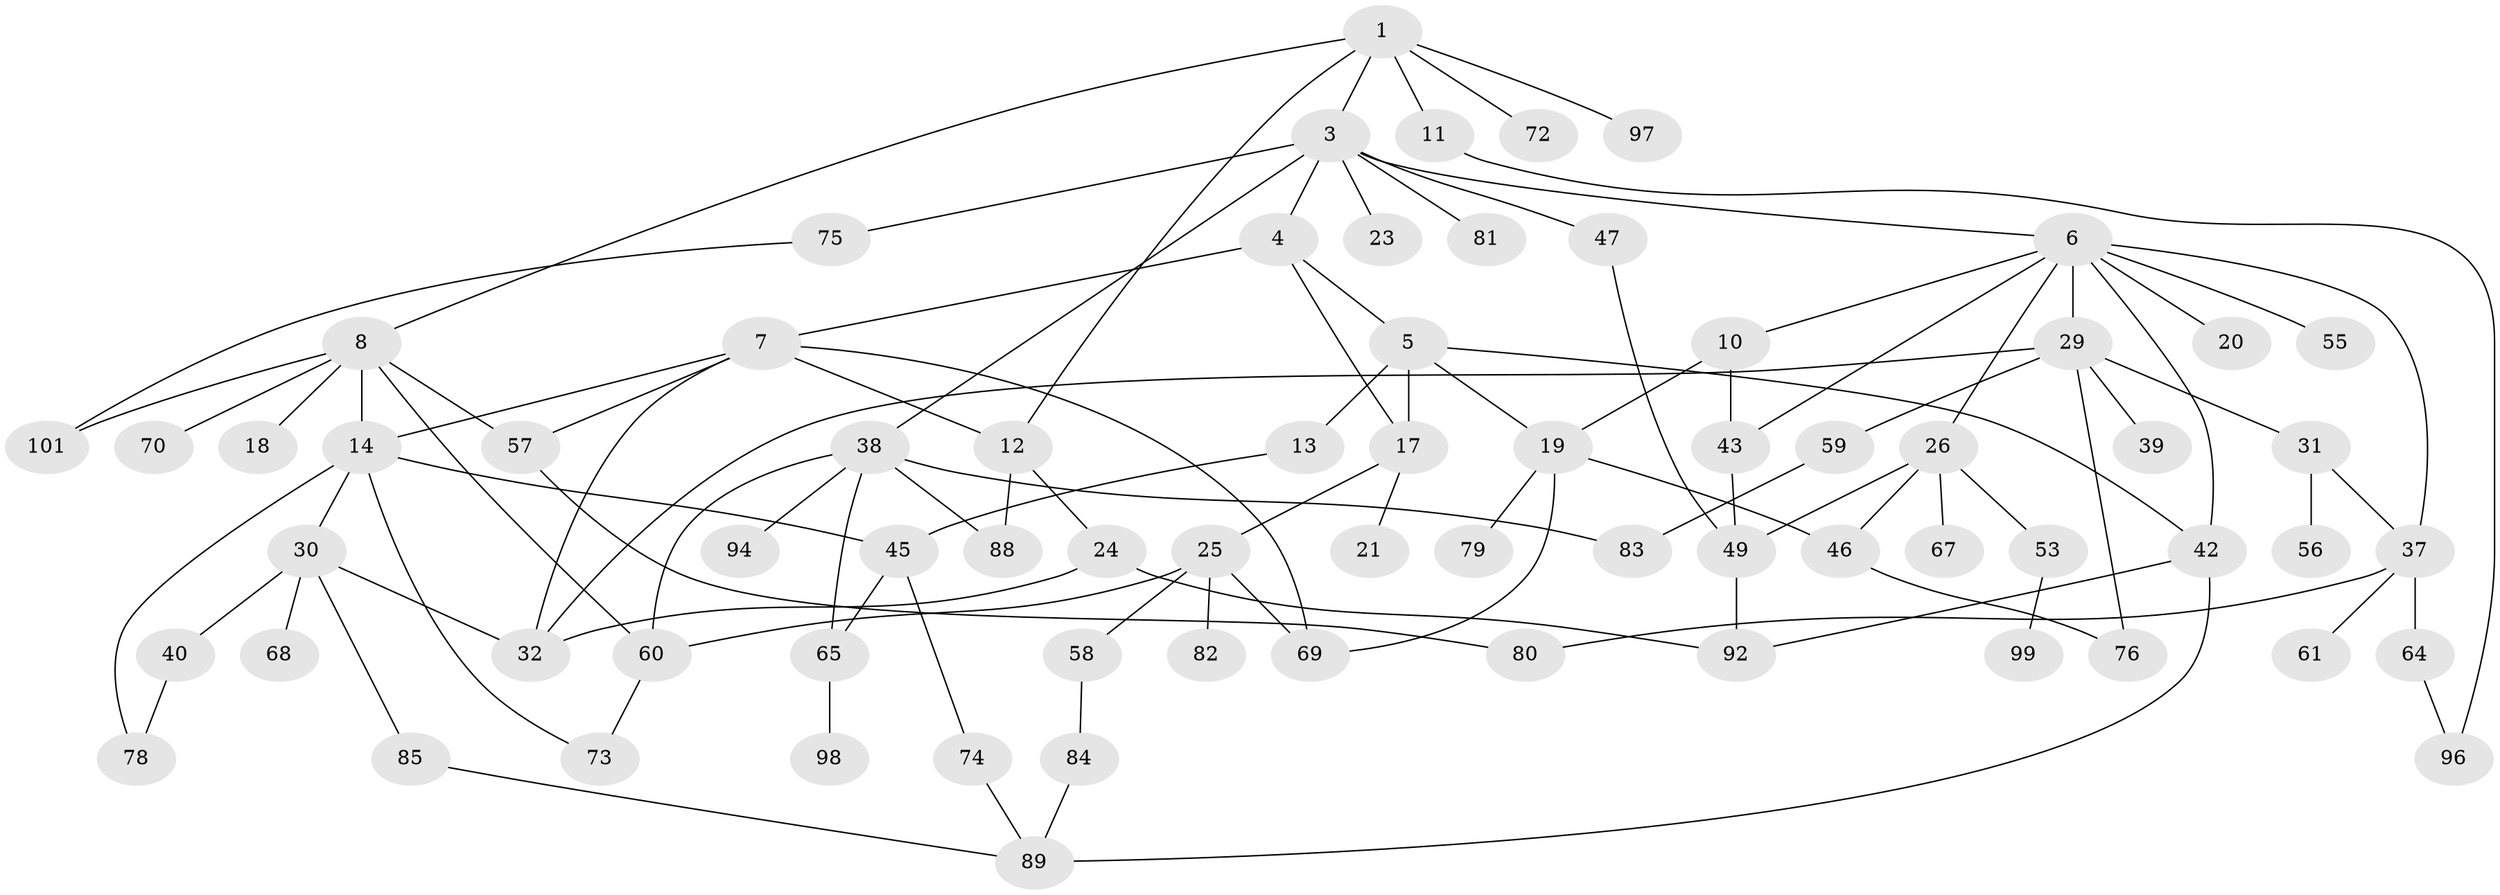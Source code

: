 // original degree distribution, {2: 0.33663366336633666, 6: 0.039603960396039604, 5: 0.06930693069306931, 4: 0.16831683168316833, 7: 0.009900990099009901, 3: 0.12871287128712872, 1: 0.24752475247524752}
// Generated by graph-tools (version 1.1) at 2025/10/02/27/25 16:10:54]
// undirected, 71 vertices, 103 edges
graph export_dot {
graph [start="1"]
  node [color=gray90,style=filled];
  1 [super="+2"];
  3 [super="+35"];
  4 [super="+33"];
  5 [super="+22"];
  6 [super="+16"];
  7 [super="+15"];
  8 [super="+9"];
  10;
  11 [super="+27"];
  12 [super="+62"];
  13;
  14 [super="+28"];
  17 [super="+50"];
  18;
  19 [super="+66"];
  20;
  21;
  23;
  24 [super="+41"];
  25 [super="+44"];
  26 [super="+34"];
  29 [super="+63"];
  30 [super="+93"];
  31;
  32 [super="+36"];
  37 [super="+48"];
  38 [super="+91"];
  39;
  40;
  42 [super="+71"];
  43 [super="+51"];
  45 [super="+52"];
  46;
  47;
  49 [super="+54"];
  53;
  55;
  56 [super="+86"];
  57;
  58;
  59;
  60;
  61;
  64;
  65;
  67;
  68;
  69 [super="+77"];
  70;
  72;
  73;
  74;
  75;
  76;
  78;
  79;
  80 [super="+87"];
  81;
  82;
  83;
  84;
  85;
  88;
  89 [super="+90"];
  92 [super="+95"];
  94;
  96 [super="+100"];
  97;
  98;
  99;
  101;
  1 -- 11;
  1 -- 97;
  1 -- 3;
  1 -- 8;
  1 -- 72;
  1 -- 12;
  3 -- 4;
  3 -- 6;
  3 -- 23;
  3 -- 81;
  3 -- 38;
  3 -- 75;
  3 -- 47;
  4 -- 5;
  4 -- 7;
  4 -- 17;
  5 -- 13;
  5 -- 17;
  5 -- 42;
  5 -- 19;
  6 -- 10;
  6 -- 26;
  6 -- 29;
  6 -- 42;
  6 -- 43;
  6 -- 20;
  6 -- 37;
  6 -- 55;
  7 -- 12;
  7 -- 69;
  7 -- 57;
  7 -- 32;
  7 -- 14;
  8 -- 14;
  8 -- 18;
  8 -- 70;
  8 -- 60;
  8 -- 57;
  8 -- 101;
  10 -- 19;
  10 -- 43;
  11 -- 96;
  12 -- 24;
  12 -- 88;
  13 -- 45;
  14 -- 30;
  14 -- 73;
  14 -- 45;
  14 -- 78;
  17 -- 21;
  17 -- 25;
  19 -- 79;
  19 -- 69;
  19 -- 46;
  24 -- 32;
  24 -- 92;
  25 -- 58;
  25 -- 60;
  25 -- 82;
  25 -- 69;
  26 -- 67;
  26 -- 49;
  26 -- 53;
  26 -- 46;
  29 -- 31;
  29 -- 39;
  29 -- 59;
  29 -- 32;
  29 -- 76;
  30 -- 40;
  30 -- 68;
  30 -- 85;
  30 -- 32;
  31 -- 56;
  31 -- 37;
  37 -- 61;
  37 -- 64;
  37 -- 80;
  38 -- 60;
  38 -- 94;
  38 -- 88;
  38 -- 65;
  38 -- 83;
  40 -- 78;
  42 -- 89;
  42 -- 92;
  43 -- 49;
  45 -- 65;
  45 -- 74;
  46 -- 76;
  47 -- 49;
  49 -- 92;
  53 -- 99;
  57 -- 80;
  58 -- 84;
  59 -- 83;
  60 -- 73;
  64 -- 96;
  65 -- 98;
  74 -- 89;
  75 -- 101;
  84 -- 89;
  85 -- 89;
}
